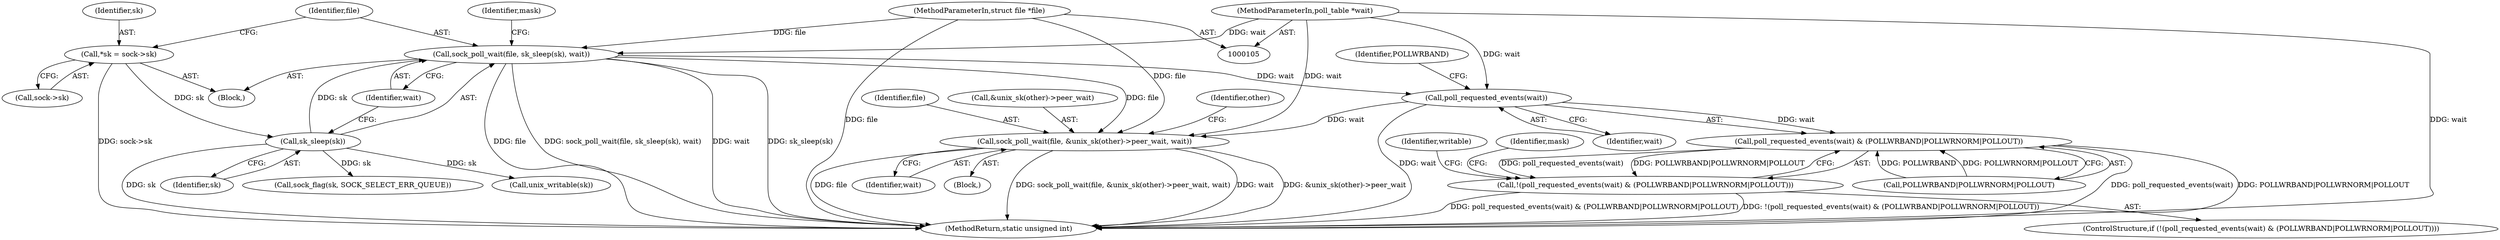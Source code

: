 digraph "1_linux_7d267278a9ece963d77eefec61630223fce08c6c_1@pointer" {
"1000119" [label="(Call,sock_poll_wait(file, sk_sleep(sk), wait))"];
"1000106" [label="(MethodParameterIn,struct file *file)"];
"1000121" [label="(Call,sk_sleep(sk))"];
"1000111" [label="(Call,*sk = sock->sk)"];
"1000108" [label="(MethodParameterIn,poll_table *wait)"];
"1000209" [label="(Call,poll_requested_events(wait))"];
"1000208" [label="(Call,poll_requested_events(wait) & (POLLWRBAND|POLLWRNORM|POLLOUT))"];
"1000207" [label="(Call,!(poll_requested_events(wait) & (POLLWRBAND|POLLWRNORM|POLLOUT)))"];
"1000235" [label="(Call,sock_poll_wait(file, &unix_sk(other)->peer_wait, wait))"];
"1000217" [label="(Identifier,mask)"];
"1000119" [label="(Call,sock_poll_wait(file, sk_sleep(sk), wait))"];
"1000219" [label="(Identifier,writable)"];
"1000245" [label="(Identifier,other)"];
"1000111" [label="(Call,*sk = sock->sk)"];
"1000122" [label="(Identifier,sk)"];
"1000271" [label="(MethodReturn,static unsigned int)"];
"1000108" [label="(MethodParameterIn,poll_table *wait)"];
"1000211" [label="(Call,POLLWRBAND|POLLWRNORM|POLLOUT)"];
"1000109" [label="(Block,)"];
"1000209" [label="(Call,poll_requested_events(wait))"];
"1000125" [label="(Identifier,mask)"];
"1000236" [label="(Identifier,file)"];
"1000143" [label="(Call,sock_flag(sk, SOCK_SELECT_ERR_QUEUE))"];
"1000242" [label="(Identifier,wait)"];
"1000206" [label="(ControlStructure,if (!(poll_requested_events(wait) & (POLLWRBAND|POLLWRNORM|POLLOUT))))"];
"1000210" [label="(Identifier,wait)"];
"1000121" [label="(Call,sk_sleep(sk))"];
"1000113" [label="(Call,sock->sk)"];
"1000112" [label="(Identifier,sk)"];
"1000208" [label="(Call,poll_requested_events(wait) & (POLLWRBAND|POLLWRNORM|POLLOUT))"];
"1000220" [label="(Call,unix_writable(sk))"];
"1000212" [label="(Identifier,POLLWRBAND)"];
"1000120" [label="(Identifier,file)"];
"1000207" [label="(Call,!(poll_requested_events(wait) & (POLLWRBAND|POLLWRNORM|POLLOUT)))"];
"1000235" [label="(Call,sock_poll_wait(file, &unix_sk(other)->peer_wait, wait))"];
"1000106" [label="(MethodParameterIn,struct file *file)"];
"1000237" [label="(Call,&unix_sk(other)->peer_wait)"];
"1000123" [label="(Identifier,wait)"];
"1000234" [label="(Block,)"];
"1000119" -> "1000109"  [label="AST: "];
"1000119" -> "1000123"  [label="CFG: "];
"1000120" -> "1000119"  [label="AST: "];
"1000121" -> "1000119"  [label="AST: "];
"1000123" -> "1000119"  [label="AST: "];
"1000125" -> "1000119"  [label="CFG: "];
"1000119" -> "1000271"  [label="DDG: wait"];
"1000119" -> "1000271"  [label="DDG: sk_sleep(sk)"];
"1000119" -> "1000271"  [label="DDG: file"];
"1000119" -> "1000271"  [label="DDG: sock_poll_wait(file, sk_sleep(sk), wait)"];
"1000106" -> "1000119"  [label="DDG: file"];
"1000121" -> "1000119"  [label="DDG: sk"];
"1000108" -> "1000119"  [label="DDG: wait"];
"1000119" -> "1000209"  [label="DDG: wait"];
"1000119" -> "1000235"  [label="DDG: file"];
"1000106" -> "1000105"  [label="AST: "];
"1000106" -> "1000271"  [label="DDG: file"];
"1000106" -> "1000235"  [label="DDG: file"];
"1000121" -> "1000122"  [label="CFG: "];
"1000122" -> "1000121"  [label="AST: "];
"1000123" -> "1000121"  [label="CFG: "];
"1000121" -> "1000271"  [label="DDG: sk"];
"1000111" -> "1000121"  [label="DDG: sk"];
"1000121" -> "1000143"  [label="DDG: sk"];
"1000121" -> "1000220"  [label="DDG: sk"];
"1000111" -> "1000109"  [label="AST: "];
"1000111" -> "1000113"  [label="CFG: "];
"1000112" -> "1000111"  [label="AST: "];
"1000113" -> "1000111"  [label="AST: "];
"1000120" -> "1000111"  [label="CFG: "];
"1000111" -> "1000271"  [label="DDG: sock->sk"];
"1000108" -> "1000105"  [label="AST: "];
"1000108" -> "1000271"  [label="DDG: wait"];
"1000108" -> "1000209"  [label="DDG: wait"];
"1000108" -> "1000235"  [label="DDG: wait"];
"1000209" -> "1000208"  [label="AST: "];
"1000209" -> "1000210"  [label="CFG: "];
"1000210" -> "1000209"  [label="AST: "];
"1000212" -> "1000209"  [label="CFG: "];
"1000209" -> "1000271"  [label="DDG: wait"];
"1000209" -> "1000208"  [label="DDG: wait"];
"1000209" -> "1000235"  [label="DDG: wait"];
"1000208" -> "1000207"  [label="AST: "];
"1000208" -> "1000211"  [label="CFG: "];
"1000211" -> "1000208"  [label="AST: "];
"1000207" -> "1000208"  [label="CFG: "];
"1000208" -> "1000271"  [label="DDG: poll_requested_events(wait)"];
"1000208" -> "1000271"  [label="DDG: POLLWRBAND|POLLWRNORM|POLLOUT"];
"1000208" -> "1000207"  [label="DDG: poll_requested_events(wait)"];
"1000208" -> "1000207"  [label="DDG: POLLWRBAND|POLLWRNORM|POLLOUT"];
"1000211" -> "1000208"  [label="DDG: POLLWRBAND"];
"1000211" -> "1000208"  [label="DDG: POLLWRNORM|POLLOUT"];
"1000207" -> "1000206"  [label="AST: "];
"1000217" -> "1000207"  [label="CFG: "];
"1000219" -> "1000207"  [label="CFG: "];
"1000207" -> "1000271"  [label="DDG: poll_requested_events(wait) & (POLLWRBAND|POLLWRNORM|POLLOUT)"];
"1000207" -> "1000271"  [label="DDG: !(poll_requested_events(wait) & (POLLWRBAND|POLLWRNORM|POLLOUT))"];
"1000235" -> "1000234"  [label="AST: "];
"1000235" -> "1000242"  [label="CFG: "];
"1000236" -> "1000235"  [label="AST: "];
"1000237" -> "1000235"  [label="AST: "];
"1000242" -> "1000235"  [label="AST: "];
"1000245" -> "1000235"  [label="CFG: "];
"1000235" -> "1000271"  [label="DDG: &unix_sk(other)->peer_wait"];
"1000235" -> "1000271"  [label="DDG: file"];
"1000235" -> "1000271"  [label="DDG: sock_poll_wait(file, &unix_sk(other)->peer_wait, wait)"];
"1000235" -> "1000271"  [label="DDG: wait"];
}
